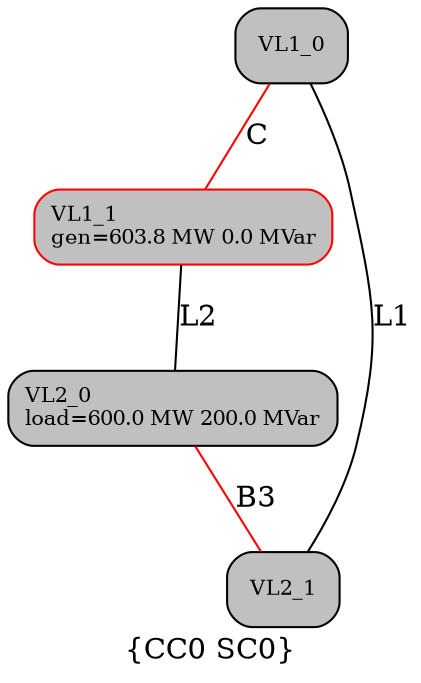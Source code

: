 digraph G {
	node [shape=box];
	compound=true;
	label="\{CC0 SC0\}";
	n0 [label="VL1_0",shape="box",style="filled,rounded",fontsize="10",color="",fillcolor="grey"];
	n1 [label="VL1_1\lgen=603.8 MW 0.0 MVar",shape="box",style="filled,rounded",fontsize="10",color="red",fillcolor="grey"];
	n2 [label="VL2_0\lload=600.0 MW 200.0 MVar",shape="box",style="filled,rounded",fontsize="10",color="",fillcolor="grey"];
	n3 [label="VL2_1",shape="box",style="filled,rounded",fontsize="10",color="",fillcolor="grey"];
	n0 -> n3 [label="L1",color="black",dir="none"];
	n1 -> n2 [label="L2",color="black",dir="none"];
	n0 -> n1 [label="C",color="red",dir="none"];
	n2 -> n3 [label="B3",color="red",dir="none"];
}
